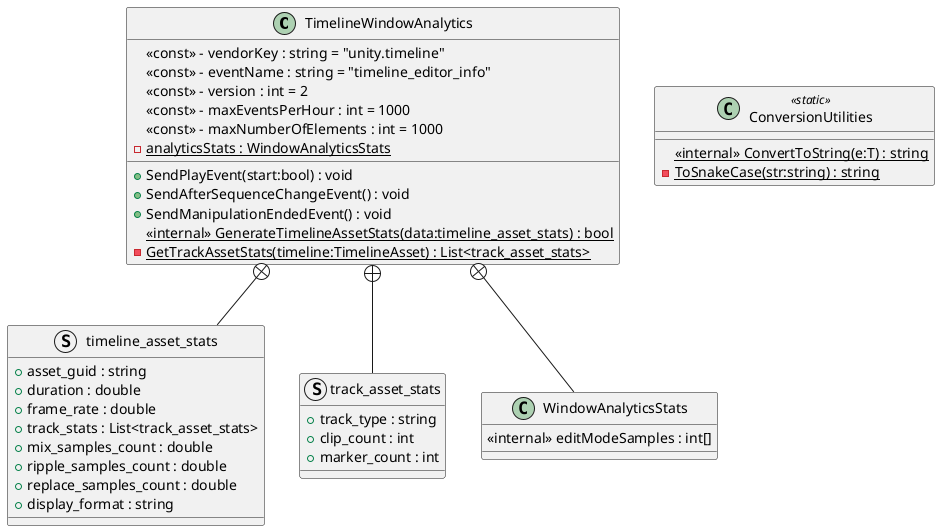 @startuml
class TimelineWindowAnalytics {
    <<const>> - vendorKey : string = "unity.timeline"
    <<const>> - eventName : string = "timeline_editor_info"
    <<const>> - version : int = 2
    <<const>> - maxEventsPerHour : int = 1000
    <<const>> - maxNumberOfElements : int = 1000
    {static} - analyticsStats : WindowAnalyticsStats
    + SendPlayEvent(start:bool) : void
    + SendAfterSequenceChangeEvent() : void
    + SendManipulationEndedEvent() : void
    <<internal>> {static} GenerateTimelineAssetStats(data:timeline_asset_stats) : bool
    {static} - GetTrackAssetStats(timeline:TimelineAsset) : List<track_asset_stats>
}
class ConversionUtilities <<static>> {
    <<internal>> {static} ConvertToString(e:T) : string
    {static} - ToSnakeCase(str:string) : string
}
struct timeline_asset_stats {
    + asset_guid : string
    + duration : double
    + frame_rate : double
    + track_stats : List<track_asset_stats>
    + mix_samples_count : double
    + ripple_samples_count : double
    + replace_samples_count : double
    + display_format : string
}
struct track_asset_stats {
    + track_type : string
    + clip_count : int
    + marker_count : int
}
class WindowAnalyticsStats {
    <<internal>> editModeSamples : int[]
}
TimelineWindowAnalytics +-- timeline_asset_stats
TimelineWindowAnalytics +-- track_asset_stats
TimelineWindowAnalytics +-- WindowAnalyticsStats
@enduml

